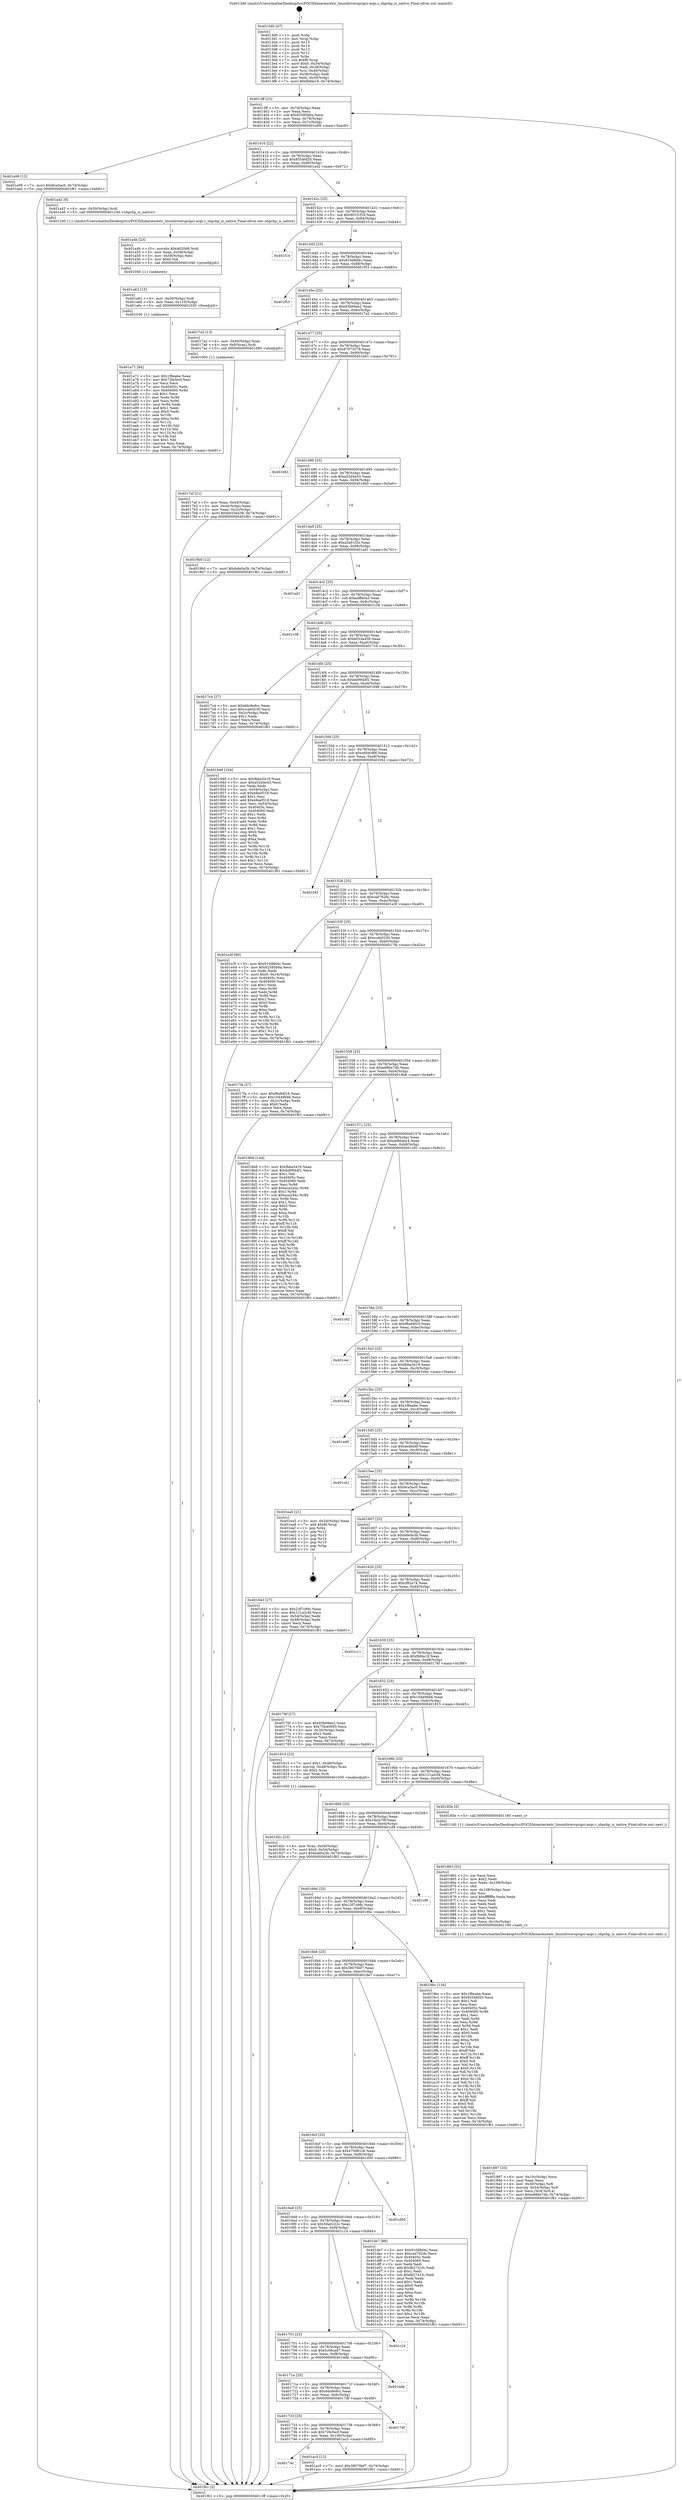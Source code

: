 digraph "0x4013d0" {
  label = "0x4013d0 (/mnt/c/Users/mathe/Desktop/tcc/POCII/binaries/extr_linuxdriverspcipci-acpi.c_shpchp_is_native_Final-ollvm.out::main(0))"
  labelloc = "t"
  node[shape=record]

  Entry [label="",width=0.3,height=0.3,shape=circle,fillcolor=black,style=filled]
  "0x4013ff" [label="{
     0x4013ff [23]\l
     | [instrs]\l
     &nbsp;&nbsp;0x4013ff \<+3\>: mov -0x74(%rbp),%eax\l
     &nbsp;&nbsp;0x401402 \<+2\>: mov %eax,%ecx\l
     &nbsp;&nbsp;0x401404 \<+6\>: sub $0x82585b6a,%ecx\l
     &nbsp;&nbsp;0x40140a \<+3\>: mov %eax,-0x78(%rbp)\l
     &nbsp;&nbsp;0x40140d \<+3\>: mov %ecx,-0x7c(%rbp)\l
     &nbsp;&nbsp;0x401410 \<+6\>: je 0000000000401e99 \<main+0xac9\>\l
  }"]
  "0x401e99" [label="{
     0x401e99 [12]\l
     | [instrs]\l
     &nbsp;&nbsp;0x401e99 \<+7\>: movl $0x9ca5ac0,-0x74(%rbp)\l
     &nbsp;&nbsp;0x401ea0 \<+5\>: jmp 0000000000401f61 \<main+0xb91\>\l
  }"]
  "0x401416" [label="{
     0x401416 [22]\l
     | [instrs]\l
     &nbsp;&nbsp;0x401416 \<+5\>: jmp 000000000040141b \<main+0x4b\>\l
     &nbsp;&nbsp;0x40141b \<+3\>: mov -0x78(%rbp),%eax\l
     &nbsp;&nbsp;0x40141e \<+5\>: sub $0x85546f20,%eax\l
     &nbsp;&nbsp;0x401423 \<+3\>: mov %eax,-0x80(%rbp)\l
     &nbsp;&nbsp;0x401426 \<+6\>: je 0000000000401a42 \<main+0x672\>\l
  }"]
  Exit [label="",width=0.3,height=0.3,shape=circle,fillcolor=black,style=filled,peripheries=2]
  "0x401a42" [label="{
     0x401a42 [9]\l
     | [instrs]\l
     &nbsp;&nbsp;0x401a42 \<+4\>: mov -0x50(%rbp),%rdi\l
     &nbsp;&nbsp;0x401a46 \<+5\>: call 0000000000401240 \<shpchp_is_native\>\l
     | [calls]\l
     &nbsp;&nbsp;0x401240 \{1\} (/mnt/c/Users/mathe/Desktop/tcc/POCII/binaries/extr_linuxdriverspcipci-acpi.c_shpchp_is_native_Final-ollvm.out::shpchp_is_native)\l
  }"]
  "0x40142c" [label="{
     0x40142c [25]\l
     | [instrs]\l
     &nbsp;&nbsp;0x40142c \<+5\>: jmp 0000000000401431 \<main+0x61\>\l
     &nbsp;&nbsp;0x401431 \<+3\>: mov -0x78(%rbp),%eax\l
     &nbsp;&nbsp;0x401434 \<+5\>: sub $0x901f1f18,%eax\l
     &nbsp;&nbsp;0x401439 \<+6\>: mov %eax,-0x84(%rbp)\l
     &nbsp;&nbsp;0x40143f \<+6\>: je 0000000000401f14 \<main+0xb44\>\l
  }"]
  "0x40174c" [label="{
     0x40174c\l
  }", style=dashed]
  "0x401f14" [label="{
     0x401f14\l
  }", style=dashed]
  "0x401445" [label="{
     0x401445 [25]\l
     | [instrs]\l
     &nbsp;&nbsp;0x401445 \<+5\>: jmp 000000000040144a \<main+0x7a\>\l
     &nbsp;&nbsp;0x40144a \<+3\>: mov -0x78(%rbp),%eax\l
     &nbsp;&nbsp;0x40144d \<+5\>: sub $0x910d8d4c,%eax\l
     &nbsp;&nbsp;0x401452 \<+6\>: mov %eax,-0x88(%rbp)\l
     &nbsp;&nbsp;0x401458 \<+6\>: je 0000000000401f53 \<main+0xb83\>\l
  }"]
  "0x401ac5" [label="{
     0x401ac5 [12]\l
     | [instrs]\l
     &nbsp;&nbsp;0x401ac5 \<+7\>: movl $0x38076bf7,-0x74(%rbp)\l
     &nbsp;&nbsp;0x401acc \<+5\>: jmp 0000000000401f61 \<main+0xb91\>\l
  }"]
  "0x401f53" [label="{
     0x401f53\l
  }", style=dashed]
  "0x40145e" [label="{
     0x40145e [25]\l
     | [instrs]\l
     &nbsp;&nbsp;0x40145e \<+5\>: jmp 0000000000401463 \<main+0x93\>\l
     &nbsp;&nbsp;0x401463 \<+3\>: mov -0x78(%rbp),%eax\l
     &nbsp;&nbsp;0x401466 \<+5\>: sub $0x93b69ee2,%eax\l
     &nbsp;&nbsp;0x40146b \<+6\>: mov %eax,-0x8c(%rbp)\l
     &nbsp;&nbsp;0x401471 \<+6\>: je 00000000004017a2 \<main+0x3d2\>\l
  }"]
  "0x401733" [label="{
     0x401733 [25]\l
     | [instrs]\l
     &nbsp;&nbsp;0x401733 \<+5\>: jmp 0000000000401738 \<main+0x368\>\l
     &nbsp;&nbsp;0x401738 \<+3\>: mov -0x78(%rbp),%eax\l
     &nbsp;&nbsp;0x40173b \<+5\>: sub $0x72fe5ecf,%eax\l
     &nbsp;&nbsp;0x401740 \<+6\>: mov %eax,-0x100(%rbp)\l
     &nbsp;&nbsp;0x401746 \<+6\>: je 0000000000401ac5 \<main+0x6f5\>\l
  }"]
  "0x4017a2" [label="{
     0x4017a2 [13]\l
     | [instrs]\l
     &nbsp;&nbsp;0x4017a2 \<+4\>: mov -0x40(%rbp),%rax\l
     &nbsp;&nbsp;0x4017a6 \<+4\>: mov 0x8(%rax),%rdi\l
     &nbsp;&nbsp;0x4017aa \<+5\>: call 0000000000401060 \<atoi@plt\>\l
     | [calls]\l
     &nbsp;&nbsp;0x401060 \{1\} (unknown)\l
  }"]
  "0x401477" [label="{
     0x401477 [25]\l
     | [instrs]\l
     &nbsp;&nbsp;0x401477 \<+5\>: jmp 000000000040147c \<main+0xac\>\l
     &nbsp;&nbsp;0x40147c \<+3\>: mov -0x78(%rbp),%eax\l
     &nbsp;&nbsp;0x40147f \<+5\>: sub $0x97073279,%eax\l
     &nbsp;&nbsp;0x401484 \<+6\>: mov %eax,-0x90(%rbp)\l
     &nbsp;&nbsp;0x40148a \<+6\>: je 0000000000401b61 \<main+0x791\>\l
  }"]
  "0x4017df" [label="{
     0x4017df\l
  }", style=dashed]
  "0x401b61" [label="{
     0x401b61\l
  }", style=dashed]
  "0x401490" [label="{
     0x401490 [25]\l
     | [instrs]\l
     &nbsp;&nbsp;0x401490 \<+5\>: jmp 0000000000401495 \<main+0xc5\>\l
     &nbsp;&nbsp;0x401495 \<+3\>: mov -0x78(%rbp),%eax\l
     &nbsp;&nbsp;0x401498 \<+5\>: sub $0xa52d4e43,%eax\l
     &nbsp;&nbsp;0x40149d \<+6\>: mov %eax,-0x94(%rbp)\l
     &nbsp;&nbsp;0x4014a3 \<+6\>: je 00000000004019b0 \<main+0x5e0\>\l
  }"]
  "0x40171a" [label="{
     0x40171a [25]\l
     | [instrs]\l
     &nbsp;&nbsp;0x40171a \<+5\>: jmp 000000000040171f \<main+0x34f\>\l
     &nbsp;&nbsp;0x40171f \<+3\>: mov -0x78(%rbp),%eax\l
     &nbsp;&nbsp;0x401722 \<+5\>: sub $0x6dc8e9cc,%eax\l
     &nbsp;&nbsp;0x401727 \<+6\>: mov %eax,-0xfc(%rbp)\l
     &nbsp;&nbsp;0x40172d \<+6\>: je 00000000004017df \<main+0x40f\>\l
  }"]
  "0x4019b0" [label="{
     0x4019b0 [12]\l
     | [instrs]\l
     &nbsp;&nbsp;0x4019b0 \<+7\>: movl $0xbde0a3b,-0x74(%rbp)\l
     &nbsp;&nbsp;0x4019b7 \<+5\>: jmp 0000000000401f61 \<main+0xb91\>\l
  }"]
  "0x4014a9" [label="{
     0x4014a9 [25]\l
     | [instrs]\l
     &nbsp;&nbsp;0x4014a9 \<+5\>: jmp 00000000004014ae \<main+0xde\>\l
     &nbsp;&nbsp;0x4014ae \<+3\>: mov -0x78(%rbp),%eax\l
     &nbsp;&nbsp;0x4014b1 \<+5\>: sub $0xa5a91f2e,%eax\l
     &nbsp;&nbsp;0x4014b6 \<+6\>: mov %eax,-0x98(%rbp)\l
     &nbsp;&nbsp;0x4014bc \<+6\>: je 0000000000401ad1 \<main+0x701\>\l
  }"]
  "0x401ddb" [label="{
     0x401ddb\l
  }", style=dashed]
  "0x401ad1" [label="{
     0x401ad1\l
  }", style=dashed]
  "0x4014c2" [label="{
     0x4014c2 [25]\l
     | [instrs]\l
     &nbsp;&nbsp;0x4014c2 \<+5\>: jmp 00000000004014c7 \<main+0xf7\>\l
     &nbsp;&nbsp;0x4014c7 \<+3\>: mov -0x78(%rbp),%eax\l
     &nbsp;&nbsp;0x4014ca \<+5\>: sub $0xaeffa0a3,%eax\l
     &nbsp;&nbsp;0x4014cf \<+6\>: mov %eax,-0x9c(%rbp)\l
     &nbsp;&nbsp;0x4014d5 \<+6\>: je 0000000000401c38 \<main+0x868\>\l
  }"]
  "0x401701" [label="{
     0x401701 [25]\l
     | [instrs]\l
     &nbsp;&nbsp;0x401701 \<+5\>: jmp 0000000000401706 \<main+0x336\>\l
     &nbsp;&nbsp;0x401706 \<+3\>: mov -0x78(%rbp),%eax\l
     &nbsp;&nbsp;0x401709 \<+5\>: sub $0x5c08cad7,%eax\l
     &nbsp;&nbsp;0x40170e \<+6\>: mov %eax,-0xf8(%rbp)\l
     &nbsp;&nbsp;0x401714 \<+6\>: je 0000000000401ddb \<main+0xa0b\>\l
  }"]
  "0x401c38" [label="{
     0x401c38\l
  }", style=dashed]
  "0x4014db" [label="{
     0x4014db [25]\l
     | [instrs]\l
     &nbsp;&nbsp;0x4014db \<+5\>: jmp 00000000004014e0 \<main+0x110\>\l
     &nbsp;&nbsp;0x4014e0 \<+3\>: mov -0x78(%rbp),%eax\l
     &nbsp;&nbsp;0x4014e3 \<+5\>: sub $0xb033e438,%eax\l
     &nbsp;&nbsp;0x4014e8 \<+6\>: mov %eax,-0xa0(%rbp)\l
     &nbsp;&nbsp;0x4014ee \<+6\>: je 00000000004017c4 \<main+0x3f4\>\l
  }"]
  "0x401c1d" [label="{
     0x401c1d\l
  }", style=dashed]
  "0x4017c4" [label="{
     0x4017c4 [27]\l
     | [instrs]\l
     &nbsp;&nbsp;0x4017c4 \<+5\>: mov $0x6dc8e9cc,%eax\l
     &nbsp;&nbsp;0x4017c9 \<+5\>: mov $0xccab0230,%ecx\l
     &nbsp;&nbsp;0x4017ce \<+3\>: mov -0x2c(%rbp),%edx\l
     &nbsp;&nbsp;0x4017d1 \<+3\>: cmp $0x1,%edx\l
     &nbsp;&nbsp;0x4017d4 \<+3\>: cmovl %ecx,%eax\l
     &nbsp;&nbsp;0x4017d7 \<+3\>: mov %eax,-0x74(%rbp)\l
     &nbsp;&nbsp;0x4017da \<+5\>: jmp 0000000000401f61 \<main+0xb91\>\l
  }"]
  "0x4014f4" [label="{
     0x4014f4 [25]\l
     | [instrs]\l
     &nbsp;&nbsp;0x4014f4 \<+5\>: jmp 00000000004014f9 \<main+0x129\>\l
     &nbsp;&nbsp;0x4014f9 \<+3\>: mov -0x78(%rbp),%eax\l
     &nbsp;&nbsp;0x4014fc \<+5\>: sub $0xbd994df1,%eax\l
     &nbsp;&nbsp;0x401501 \<+6\>: mov %eax,-0xa4(%rbp)\l
     &nbsp;&nbsp;0x401507 \<+6\>: je 0000000000401948 \<main+0x578\>\l
  }"]
  "0x4016e8" [label="{
     0x4016e8 [25]\l
     | [instrs]\l
     &nbsp;&nbsp;0x4016e8 \<+5\>: jmp 00000000004016ed \<main+0x31d\>\l
     &nbsp;&nbsp;0x4016ed \<+3\>: mov -0x78(%rbp),%eax\l
     &nbsp;&nbsp;0x4016f0 \<+5\>: sub $0x58a0222c,%eax\l
     &nbsp;&nbsp;0x4016f5 \<+6\>: mov %eax,-0xf4(%rbp)\l
     &nbsp;&nbsp;0x4016fb \<+6\>: je 0000000000401c1d \<main+0x84d\>\l
  }"]
  "0x401948" [label="{
     0x401948 [104]\l
     | [instrs]\l
     &nbsp;&nbsp;0x401948 \<+5\>: mov $0xfbba3419,%eax\l
     &nbsp;&nbsp;0x40194d \<+5\>: mov $0xa52d4e43,%ecx\l
     &nbsp;&nbsp;0x401952 \<+2\>: xor %edx,%edx\l
     &nbsp;&nbsp;0x401954 \<+3\>: mov -0x54(%rbp),%esi\l
     &nbsp;&nbsp;0x401957 \<+6\>: sub $0xe9eef318,%esi\l
     &nbsp;&nbsp;0x40195d \<+3\>: add $0x1,%esi\l
     &nbsp;&nbsp;0x401960 \<+6\>: add $0xe9eef318,%esi\l
     &nbsp;&nbsp;0x401966 \<+3\>: mov %esi,-0x54(%rbp)\l
     &nbsp;&nbsp;0x401969 \<+7\>: mov 0x40405c,%esi\l
     &nbsp;&nbsp;0x401970 \<+7\>: mov 0x404060,%edi\l
     &nbsp;&nbsp;0x401977 \<+3\>: sub $0x1,%edx\l
     &nbsp;&nbsp;0x40197a \<+3\>: mov %esi,%r8d\l
     &nbsp;&nbsp;0x40197d \<+3\>: add %edx,%r8d\l
     &nbsp;&nbsp;0x401980 \<+4\>: imul %r8d,%esi\l
     &nbsp;&nbsp;0x401984 \<+3\>: and $0x1,%esi\l
     &nbsp;&nbsp;0x401987 \<+3\>: cmp $0x0,%esi\l
     &nbsp;&nbsp;0x40198a \<+4\>: sete %r9b\l
     &nbsp;&nbsp;0x40198e \<+3\>: cmp $0xa,%edi\l
     &nbsp;&nbsp;0x401991 \<+4\>: setl %r10b\l
     &nbsp;&nbsp;0x401995 \<+3\>: mov %r9b,%r11b\l
     &nbsp;&nbsp;0x401998 \<+3\>: and %r10b,%r11b\l
     &nbsp;&nbsp;0x40199b \<+3\>: xor %r10b,%r9b\l
     &nbsp;&nbsp;0x40199e \<+3\>: or %r9b,%r11b\l
     &nbsp;&nbsp;0x4019a1 \<+4\>: test $0x1,%r11b\l
     &nbsp;&nbsp;0x4019a5 \<+3\>: cmovne %ecx,%eax\l
     &nbsp;&nbsp;0x4019a8 \<+3\>: mov %eax,-0x74(%rbp)\l
     &nbsp;&nbsp;0x4019ab \<+5\>: jmp 0000000000401f61 \<main+0xb91\>\l
  }"]
  "0x40150d" [label="{
     0x40150d [25]\l
     | [instrs]\l
     &nbsp;&nbsp;0x40150d \<+5\>: jmp 0000000000401512 \<main+0x142\>\l
     &nbsp;&nbsp;0x401512 \<+3\>: mov -0x78(%rbp),%eax\l
     &nbsp;&nbsp;0x401515 \<+5\>: sub $0xc684cf66,%eax\l
     &nbsp;&nbsp;0x40151a \<+6\>: mov %eax,-0xa8(%rbp)\l
     &nbsp;&nbsp;0x401520 \<+6\>: je 0000000000401f42 \<main+0xb72\>\l
  }"]
  "0x401d50" [label="{
     0x401d50\l
  }", style=dashed]
  "0x401f42" [label="{
     0x401f42\l
  }", style=dashed]
  "0x401526" [label="{
     0x401526 [25]\l
     | [instrs]\l
     &nbsp;&nbsp;0x401526 \<+5\>: jmp 000000000040152b \<main+0x15b\>\l
     &nbsp;&nbsp;0x40152b \<+3\>: mov -0x78(%rbp),%eax\l
     &nbsp;&nbsp;0x40152e \<+5\>: sub $0xcad782dc,%eax\l
     &nbsp;&nbsp;0x401533 \<+6\>: mov %eax,-0xac(%rbp)\l
     &nbsp;&nbsp;0x401539 \<+6\>: je 0000000000401e3f \<main+0xa6f\>\l
  }"]
  "0x4016cf" [label="{
     0x4016cf [25]\l
     | [instrs]\l
     &nbsp;&nbsp;0x4016cf \<+5\>: jmp 00000000004016d4 \<main+0x304\>\l
     &nbsp;&nbsp;0x4016d4 \<+3\>: mov -0x78(%rbp),%eax\l
     &nbsp;&nbsp;0x4016d7 \<+5\>: sub $0x475981c6,%eax\l
     &nbsp;&nbsp;0x4016dc \<+6\>: mov %eax,-0xf0(%rbp)\l
     &nbsp;&nbsp;0x4016e2 \<+6\>: je 0000000000401d50 \<main+0x980\>\l
  }"]
  "0x401e3f" [label="{
     0x401e3f [90]\l
     | [instrs]\l
     &nbsp;&nbsp;0x401e3f \<+5\>: mov $0x910d8d4c,%eax\l
     &nbsp;&nbsp;0x401e44 \<+5\>: mov $0x82585b6a,%ecx\l
     &nbsp;&nbsp;0x401e49 \<+2\>: xor %edx,%edx\l
     &nbsp;&nbsp;0x401e4b \<+7\>: movl $0x0,-0x34(%rbp)\l
     &nbsp;&nbsp;0x401e52 \<+7\>: mov 0x40405c,%esi\l
     &nbsp;&nbsp;0x401e59 \<+7\>: mov 0x404060,%edi\l
     &nbsp;&nbsp;0x401e60 \<+3\>: sub $0x1,%edx\l
     &nbsp;&nbsp;0x401e63 \<+3\>: mov %esi,%r8d\l
     &nbsp;&nbsp;0x401e66 \<+3\>: add %edx,%r8d\l
     &nbsp;&nbsp;0x401e69 \<+4\>: imul %r8d,%esi\l
     &nbsp;&nbsp;0x401e6d \<+3\>: and $0x1,%esi\l
     &nbsp;&nbsp;0x401e70 \<+3\>: cmp $0x0,%esi\l
     &nbsp;&nbsp;0x401e73 \<+4\>: sete %r9b\l
     &nbsp;&nbsp;0x401e77 \<+3\>: cmp $0xa,%edi\l
     &nbsp;&nbsp;0x401e7a \<+4\>: setl %r10b\l
     &nbsp;&nbsp;0x401e7e \<+3\>: mov %r9b,%r11b\l
     &nbsp;&nbsp;0x401e81 \<+3\>: and %r10b,%r11b\l
     &nbsp;&nbsp;0x401e84 \<+3\>: xor %r10b,%r9b\l
     &nbsp;&nbsp;0x401e87 \<+3\>: or %r9b,%r11b\l
     &nbsp;&nbsp;0x401e8a \<+4\>: test $0x1,%r11b\l
     &nbsp;&nbsp;0x401e8e \<+3\>: cmovne %ecx,%eax\l
     &nbsp;&nbsp;0x401e91 \<+3\>: mov %eax,-0x74(%rbp)\l
     &nbsp;&nbsp;0x401e94 \<+5\>: jmp 0000000000401f61 \<main+0xb91\>\l
  }"]
  "0x40153f" [label="{
     0x40153f [25]\l
     | [instrs]\l
     &nbsp;&nbsp;0x40153f \<+5\>: jmp 0000000000401544 \<main+0x174\>\l
     &nbsp;&nbsp;0x401544 \<+3\>: mov -0x78(%rbp),%eax\l
     &nbsp;&nbsp;0x401547 \<+5\>: sub $0xccab0230,%eax\l
     &nbsp;&nbsp;0x40154c \<+6\>: mov %eax,-0xb0(%rbp)\l
     &nbsp;&nbsp;0x401552 \<+6\>: je 00000000004017fa \<main+0x42a\>\l
  }"]
  "0x401de7" [label="{
     0x401de7 [88]\l
     | [instrs]\l
     &nbsp;&nbsp;0x401de7 \<+5\>: mov $0x910d8d4c,%eax\l
     &nbsp;&nbsp;0x401dec \<+5\>: mov $0xcad782dc,%ecx\l
     &nbsp;&nbsp;0x401df1 \<+7\>: mov 0x40405c,%edx\l
     &nbsp;&nbsp;0x401df8 \<+7\>: mov 0x404060,%esi\l
     &nbsp;&nbsp;0x401dff \<+2\>: mov %edx,%edi\l
     &nbsp;&nbsp;0x401e01 \<+6\>: add $0xfb2741fc,%edi\l
     &nbsp;&nbsp;0x401e07 \<+3\>: sub $0x1,%edi\l
     &nbsp;&nbsp;0x401e0a \<+6\>: sub $0xfb2741fc,%edi\l
     &nbsp;&nbsp;0x401e10 \<+3\>: imul %edi,%edx\l
     &nbsp;&nbsp;0x401e13 \<+3\>: and $0x1,%edx\l
     &nbsp;&nbsp;0x401e16 \<+3\>: cmp $0x0,%edx\l
     &nbsp;&nbsp;0x401e19 \<+4\>: sete %r8b\l
     &nbsp;&nbsp;0x401e1d \<+3\>: cmp $0xa,%esi\l
     &nbsp;&nbsp;0x401e20 \<+4\>: setl %r9b\l
     &nbsp;&nbsp;0x401e24 \<+3\>: mov %r8b,%r10b\l
     &nbsp;&nbsp;0x401e27 \<+3\>: and %r9b,%r10b\l
     &nbsp;&nbsp;0x401e2a \<+3\>: xor %r9b,%r8b\l
     &nbsp;&nbsp;0x401e2d \<+3\>: or %r8b,%r10b\l
     &nbsp;&nbsp;0x401e30 \<+4\>: test $0x1,%r10b\l
     &nbsp;&nbsp;0x401e34 \<+3\>: cmovne %ecx,%eax\l
     &nbsp;&nbsp;0x401e37 \<+3\>: mov %eax,-0x74(%rbp)\l
     &nbsp;&nbsp;0x401e3a \<+5\>: jmp 0000000000401f61 \<main+0xb91\>\l
  }"]
  "0x4017fa" [label="{
     0x4017fa [27]\l
     | [instrs]\l
     &nbsp;&nbsp;0x4017fa \<+5\>: mov $0xf8a84f16,%eax\l
     &nbsp;&nbsp;0x4017ff \<+5\>: mov $0x10449bb6,%ecx\l
     &nbsp;&nbsp;0x401804 \<+3\>: mov -0x2c(%rbp),%edx\l
     &nbsp;&nbsp;0x401807 \<+3\>: cmp $0x0,%edx\l
     &nbsp;&nbsp;0x40180a \<+3\>: cmove %ecx,%eax\l
     &nbsp;&nbsp;0x40180d \<+3\>: mov %eax,-0x74(%rbp)\l
     &nbsp;&nbsp;0x401810 \<+5\>: jmp 0000000000401f61 \<main+0xb91\>\l
  }"]
  "0x401558" [label="{
     0x401558 [25]\l
     | [instrs]\l
     &nbsp;&nbsp;0x401558 \<+5\>: jmp 000000000040155d \<main+0x18d\>\l
     &nbsp;&nbsp;0x40155d \<+3\>: mov -0x78(%rbp),%eax\l
     &nbsp;&nbsp;0x401560 \<+5\>: sub $0xe88be7db,%eax\l
     &nbsp;&nbsp;0x401565 \<+6\>: mov %eax,-0xb4(%rbp)\l
     &nbsp;&nbsp;0x40156b \<+6\>: je 00000000004018b8 \<main+0x4e8\>\l
  }"]
  "0x401a71" [label="{
     0x401a71 [84]\l
     | [instrs]\l
     &nbsp;&nbsp;0x401a71 \<+5\>: mov $0x1f8eabe,%eax\l
     &nbsp;&nbsp;0x401a76 \<+5\>: mov $0x72fe5ecf,%esi\l
     &nbsp;&nbsp;0x401a7b \<+2\>: xor %ecx,%ecx\l
     &nbsp;&nbsp;0x401a7d \<+7\>: mov 0x40405c,%edx\l
     &nbsp;&nbsp;0x401a84 \<+8\>: mov 0x404060,%r8d\l
     &nbsp;&nbsp;0x401a8c \<+3\>: sub $0x1,%ecx\l
     &nbsp;&nbsp;0x401a8f \<+3\>: mov %edx,%r9d\l
     &nbsp;&nbsp;0x401a92 \<+3\>: add %ecx,%r9d\l
     &nbsp;&nbsp;0x401a95 \<+4\>: imul %r9d,%edx\l
     &nbsp;&nbsp;0x401a99 \<+3\>: and $0x1,%edx\l
     &nbsp;&nbsp;0x401a9c \<+3\>: cmp $0x0,%edx\l
     &nbsp;&nbsp;0x401a9f \<+4\>: sete %r10b\l
     &nbsp;&nbsp;0x401aa3 \<+4\>: cmp $0xa,%r8d\l
     &nbsp;&nbsp;0x401aa7 \<+4\>: setl %r11b\l
     &nbsp;&nbsp;0x401aab \<+3\>: mov %r10b,%bl\l
     &nbsp;&nbsp;0x401aae \<+3\>: and %r11b,%bl\l
     &nbsp;&nbsp;0x401ab1 \<+3\>: xor %r11b,%r10b\l
     &nbsp;&nbsp;0x401ab4 \<+3\>: or %r10b,%bl\l
     &nbsp;&nbsp;0x401ab7 \<+3\>: test $0x1,%bl\l
     &nbsp;&nbsp;0x401aba \<+3\>: cmovne %esi,%eax\l
     &nbsp;&nbsp;0x401abd \<+3\>: mov %eax,-0x74(%rbp)\l
     &nbsp;&nbsp;0x401ac0 \<+5\>: jmp 0000000000401f61 \<main+0xb91\>\l
  }"]
  "0x4018b8" [label="{
     0x4018b8 [144]\l
     | [instrs]\l
     &nbsp;&nbsp;0x4018b8 \<+5\>: mov $0xfbba3419,%eax\l
     &nbsp;&nbsp;0x4018bd \<+5\>: mov $0xbd994df1,%ecx\l
     &nbsp;&nbsp;0x4018c2 \<+2\>: mov $0x1,%dl\l
     &nbsp;&nbsp;0x4018c4 \<+7\>: mov 0x40405c,%esi\l
     &nbsp;&nbsp;0x4018cb \<+7\>: mov 0x404060,%edi\l
     &nbsp;&nbsp;0x4018d2 \<+3\>: mov %esi,%r8d\l
     &nbsp;&nbsp;0x4018d5 \<+7\>: add $0xeca244c,%r8d\l
     &nbsp;&nbsp;0x4018dc \<+4\>: sub $0x1,%r8d\l
     &nbsp;&nbsp;0x4018e0 \<+7\>: sub $0xeca244c,%r8d\l
     &nbsp;&nbsp;0x4018e7 \<+4\>: imul %r8d,%esi\l
     &nbsp;&nbsp;0x4018eb \<+3\>: and $0x1,%esi\l
     &nbsp;&nbsp;0x4018ee \<+3\>: cmp $0x0,%esi\l
     &nbsp;&nbsp;0x4018f1 \<+4\>: sete %r9b\l
     &nbsp;&nbsp;0x4018f5 \<+3\>: cmp $0xa,%edi\l
     &nbsp;&nbsp;0x4018f8 \<+4\>: setl %r10b\l
     &nbsp;&nbsp;0x4018fc \<+3\>: mov %r9b,%r11b\l
     &nbsp;&nbsp;0x4018ff \<+4\>: xor $0xff,%r11b\l
     &nbsp;&nbsp;0x401903 \<+3\>: mov %r10b,%bl\l
     &nbsp;&nbsp;0x401906 \<+3\>: xor $0xff,%bl\l
     &nbsp;&nbsp;0x401909 \<+3\>: xor $0x1,%dl\l
     &nbsp;&nbsp;0x40190c \<+3\>: mov %r11b,%r14b\l
     &nbsp;&nbsp;0x40190f \<+4\>: and $0xff,%r14b\l
     &nbsp;&nbsp;0x401913 \<+3\>: and %dl,%r9b\l
     &nbsp;&nbsp;0x401916 \<+3\>: mov %bl,%r15b\l
     &nbsp;&nbsp;0x401919 \<+4\>: and $0xff,%r15b\l
     &nbsp;&nbsp;0x40191d \<+3\>: and %dl,%r10b\l
     &nbsp;&nbsp;0x401920 \<+3\>: or %r9b,%r14b\l
     &nbsp;&nbsp;0x401923 \<+3\>: or %r10b,%r15b\l
     &nbsp;&nbsp;0x401926 \<+3\>: xor %r15b,%r14b\l
     &nbsp;&nbsp;0x401929 \<+3\>: or %bl,%r11b\l
     &nbsp;&nbsp;0x40192c \<+4\>: xor $0xff,%r11b\l
     &nbsp;&nbsp;0x401930 \<+3\>: or $0x1,%dl\l
     &nbsp;&nbsp;0x401933 \<+3\>: and %dl,%r11b\l
     &nbsp;&nbsp;0x401936 \<+3\>: or %r11b,%r14b\l
     &nbsp;&nbsp;0x401939 \<+4\>: test $0x1,%r14b\l
     &nbsp;&nbsp;0x40193d \<+3\>: cmovne %ecx,%eax\l
     &nbsp;&nbsp;0x401940 \<+3\>: mov %eax,-0x74(%rbp)\l
     &nbsp;&nbsp;0x401943 \<+5\>: jmp 0000000000401f61 \<main+0xb91\>\l
  }"]
  "0x401571" [label="{
     0x401571 [25]\l
     | [instrs]\l
     &nbsp;&nbsp;0x401571 \<+5\>: jmp 0000000000401576 \<main+0x1a6\>\l
     &nbsp;&nbsp;0x401576 \<+3\>: mov -0x78(%rbp),%eax\l
     &nbsp;&nbsp;0x401579 \<+5\>: sub $0xeb80dac4,%eax\l
     &nbsp;&nbsp;0x40157e \<+6\>: mov %eax,-0xb8(%rbp)\l
     &nbsp;&nbsp;0x401584 \<+6\>: je 0000000000401c92 \<main+0x8c2\>\l
  }"]
  "0x401a62" [label="{
     0x401a62 [15]\l
     | [instrs]\l
     &nbsp;&nbsp;0x401a62 \<+4\>: mov -0x50(%rbp),%rdi\l
     &nbsp;&nbsp;0x401a66 \<+6\>: mov %eax,-0x110(%rbp)\l
     &nbsp;&nbsp;0x401a6c \<+5\>: call 0000000000401030 \<free@plt\>\l
     | [calls]\l
     &nbsp;&nbsp;0x401030 \{1\} (unknown)\l
  }"]
  "0x401c92" [label="{
     0x401c92\l
  }", style=dashed]
  "0x40158a" [label="{
     0x40158a [25]\l
     | [instrs]\l
     &nbsp;&nbsp;0x40158a \<+5\>: jmp 000000000040158f \<main+0x1bf\>\l
     &nbsp;&nbsp;0x40158f \<+3\>: mov -0x78(%rbp),%eax\l
     &nbsp;&nbsp;0x401592 \<+5\>: sub $0xf8a84f16,%eax\l
     &nbsp;&nbsp;0x401597 \<+6\>: mov %eax,-0xbc(%rbp)\l
     &nbsp;&nbsp;0x40159d \<+6\>: je 0000000000401cec \<main+0x91c\>\l
  }"]
  "0x401a4b" [label="{
     0x401a4b [23]\l
     | [instrs]\l
     &nbsp;&nbsp;0x401a4b \<+10\>: movabs $0x4020d6,%rdi\l
     &nbsp;&nbsp;0x401a55 \<+3\>: mov %eax,-0x58(%rbp)\l
     &nbsp;&nbsp;0x401a58 \<+3\>: mov -0x58(%rbp),%esi\l
     &nbsp;&nbsp;0x401a5b \<+2\>: mov $0x0,%al\l
     &nbsp;&nbsp;0x401a5d \<+5\>: call 0000000000401040 \<printf@plt\>\l
     | [calls]\l
     &nbsp;&nbsp;0x401040 \{1\} (unknown)\l
  }"]
  "0x401cec" [label="{
     0x401cec\l
  }", style=dashed]
  "0x4015a3" [label="{
     0x4015a3 [25]\l
     | [instrs]\l
     &nbsp;&nbsp;0x4015a3 \<+5\>: jmp 00000000004015a8 \<main+0x1d8\>\l
     &nbsp;&nbsp;0x4015a8 \<+3\>: mov -0x78(%rbp),%eax\l
     &nbsp;&nbsp;0x4015ab \<+5\>: sub $0xfbba3419,%eax\l
     &nbsp;&nbsp;0x4015b0 \<+6\>: mov %eax,-0xc0(%rbp)\l
     &nbsp;&nbsp;0x4015b6 \<+6\>: je 0000000000401eba \<main+0xaea\>\l
  }"]
  "0x4016b6" [label="{
     0x4016b6 [25]\l
     | [instrs]\l
     &nbsp;&nbsp;0x4016b6 \<+5\>: jmp 00000000004016bb \<main+0x2eb\>\l
     &nbsp;&nbsp;0x4016bb \<+3\>: mov -0x78(%rbp),%eax\l
     &nbsp;&nbsp;0x4016be \<+5\>: sub $0x38076bf7,%eax\l
     &nbsp;&nbsp;0x4016c3 \<+6\>: mov %eax,-0xec(%rbp)\l
     &nbsp;&nbsp;0x4016c9 \<+6\>: je 0000000000401de7 \<main+0xa17\>\l
  }"]
  "0x401eba" [label="{
     0x401eba\l
  }", style=dashed]
  "0x4015bc" [label="{
     0x4015bc [25]\l
     | [instrs]\l
     &nbsp;&nbsp;0x4015bc \<+5\>: jmp 00000000004015c1 \<main+0x1f1\>\l
     &nbsp;&nbsp;0x4015c1 \<+3\>: mov -0x78(%rbp),%eax\l
     &nbsp;&nbsp;0x4015c4 \<+5\>: sub $0x1f8eabe,%eax\l
     &nbsp;&nbsp;0x4015c9 \<+6\>: mov %eax,-0xc4(%rbp)\l
     &nbsp;&nbsp;0x4015cf \<+6\>: je 0000000000401ed9 \<main+0xb09\>\l
  }"]
  "0x4019bc" [label="{
     0x4019bc [134]\l
     | [instrs]\l
     &nbsp;&nbsp;0x4019bc \<+5\>: mov $0x1f8eabe,%eax\l
     &nbsp;&nbsp;0x4019c1 \<+5\>: mov $0x85546f20,%ecx\l
     &nbsp;&nbsp;0x4019c6 \<+2\>: mov $0x1,%dl\l
     &nbsp;&nbsp;0x4019c8 \<+2\>: xor %esi,%esi\l
     &nbsp;&nbsp;0x4019ca \<+7\>: mov 0x40405c,%edi\l
     &nbsp;&nbsp;0x4019d1 \<+8\>: mov 0x404060,%r8d\l
     &nbsp;&nbsp;0x4019d9 \<+3\>: sub $0x1,%esi\l
     &nbsp;&nbsp;0x4019dc \<+3\>: mov %edi,%r9d\l
     &nbsp;&nbsp;0x4019df \<+3\>: add %esi,%r9d\l
     &nbsp;&nbsp;0x4019e2 \<+4\>: imul %r9d,%edi\l
     &nbsp;&nbsp;0x4019e6 \<+3\>: and $0x1,%edi\l
     &nbsp;&nbsp;0x4019e9 \<+3\>: cmp $0x0,%edi\l
     &nbsp;&nbsp;0x4019ec \<+4\>: sete %r10b\l
     &nbsp;&nbsp;0x4019f0 \<+4\>: cmp $0xa,%r8d\l
     &nbsp;&nbsp;0x4019f4 \<+4\>: setl %r11b\l
     &nbsp;&nbsp;0x4019f8 \<+3\>: mov %r10b,%bl\l
     &nbsp;&nbsp;0x4019fb \<+3\>: xor $0xff,%bl\l
     &nbsp;&nbsp;0x4019fe \<+3\>: mov %r11b,%r14b\l
     &nbsp;&nbsp;0x401a01 \<+4\>: xor $0xff,%r14b\l
     &nbsp;&nbsp;0x401a05 \<+3\>: xor $0x0,%dl\l
     &nbsp;&nbsp;0x401a08 \<+3\>: mov %bl,%r15b\l
     &nbsp;&nbsp;0x401a0b \<+4\>: and $0x0,%r15b\l
     &nbsp;&nbsp;0x401a0f \<+3\>: and %dl,%r10b\l
     &nbsp;&nbsp;0x401a12 \<+3\>: mov %r14b,%r12b\l
     &nbsp;&nbsp;0x401a15 \<+4\>: and $0x0,%r12b\l
     &nbsp;&nbsp;0x401a19 \<+3\>: and %dl,%r11b\l
     &nbsp;&nbsp;0x401a1c \<+3\>: or %r10b,%r15b\l
     &nbsp;&nbsp;0x401a1f \<+3\>: or %r11b,%r12b\l
     &nbsp;&nbsp;0x401a22 \<+3\>: xor %r12b,%r15b\l
     &nbsp;&nbsp;0x401a25 \<+3\>: or %r14b,%bl\l
     &nbsp;&nbsp;0x401a28 \<+3\>: xor $0xff,%bl\l
     &nbsp;&nbsp;0x401a2b \<+3\>: or $0x0,%dl\l
     &nbsp;&nbsp;0x401a2e \<+2\>: and %dl,%bl\l
     &nbsp;&nbsp;0x401a30 \<+3\>: or %bl,%r15b\l
     &nbsp;&nbsp;0x401a33 \<+4\>: test $0x1,%r15b\l
     &nbsp;&nbsp;0x401a37 \<+3\>: cmovne %ecx,%eax\l
     &nbsp;&nbsp;0x401a3a \<+3\>: mov %eax,-0x74(%rbp)\l
     &nbsp;&nbsp;0x401a3d \<+5\>: jmp 0000000000401f61 \<main+0xb91\>\l
  }"]
  "0x401ed9" [label="{
     0x401ed9\l
  }", style=dashed]
  "0x4015d5" [label="{
     0x4015d5 [25]\l
     | [instrs]\l
     &nbsp;&nbsp;0x4015d5 \<+5\>: jmp 00000000004015da \<main+0x20a\>\l
     &nbsp;&nbsp;0x4015da \<+3\>: mov -0x78(%rbp),%eax\l
     &nbsp;&nbsp;0x4015dd \<+5\>: sub $0x4edbb4f,%eax\l
     &nbsp;&nbsp;0x4015e2 \<+6\>: mov %eax,-0xc8(%rbp)\l
     &nbsp;&nbsp;0x4015e8 \<+6\>: je 0000000000401cb1 \<main+0x8e1\>\l
  }"]
  "0x40169d" [label="{
     0x40169d [25]\l
     | [instrs]\l
     &nbsp;&nbsp;0x40169d \<+5\>: jmp 00000000004016a2 \<main+0x2d2\>\l
     &nbsp;&nbsp;0x4016a2 \<+3\>: mov -0x78(%rbp),%eax\l
     &nbsp;&nbsp;0x4016a5 \<+5\>: sub $0x23f7c99c,%eax\l
     &nbsp;&nbsp;0x4016aa \<+6\>: mov %eax,-0xe8(%rbp)\l
     &nbsp;&nbsp;0x4016b0 \<+6\>: je 00000000004019bc \<main+0x5ec\>\l
  }"]
  "0x401cb1" [label="{
     0x401cb1\l
  }", style=dashed]
  "0x4015ee" [label="{
     0x4015ee [25]\l
     | [instrs]\l
     &nbsp;&nbsp;0x4015ee \<+5\>: jmp 00000000004015f3 \<main+0x223\>\l
     &nbsp;&nbsp;0x4015f3 \<+3\>: mov -0x78(%rbp),%eax\l
     &nbsp;&nbsp;0x4015f6 \<+5\>: sub $0x9ca5ac0,%eax\l
     &nbsp;&nbsp;0x4015fb \<+6\>: mov %eax,-0xcc(%rbp)\l
     &nbsp;&nbsp;0x401601 \<+6\>: je 0000000000401ea5 \<main+0xad5\>\l
  }"]
  "0x401cf8" [label="{
     0x401cf8\l
  }", style=dashed]
  "0x401ea5" [label="{
     0x401ea5 [21]\l
     | [instrs]\l
     &nbsp;&nbsp;0x401ea5 \<+3\>: mov -0x34(%rbp),%eax\l
     &nbsp;&nbsp;0x401ea8 \<+7\>: add $0xf8,%rsp\l
     &nbsp;&nbsp;0x401eaf \<+1\>: pop %rbx\l
     &nbsp;&nbsp;0x401eb0 \<+2\>: pop %r12\l
     &nbsp;&nbsp;0x401eb2 \<+2\>: pop %r13\l
     &nbsp;&nbsp;0x401eb4 \<+2\>: pop %r14\l
     &nbsp;&nbsp;0x401eb6 \<+2\>: pop %r15\l
     &nbsp;&nbsp;0x401eb8 \<+1\>: pop %rbp\l
     &nbsp;&nbsp;0x401eb9 \<+1\>: ret\l
  }"]
  "0x401607" [label="{
     0x401607 [25]\l
     | [instrs]\l
     &nbsp;&nbsp;0x401607 \<+5\>: jmp 000000000040160c \<main+0x23c\>\l
     &nbsp;&nbsp;0x40160c \<+3\>: mov -0x78(%rbp),%eax\l
     &nbsp;&nbsp;0x40160f \<+5\>: sub $0xbde0a3b,%eax\l
     &nbsp;&nbsp;0x401614 \<+6\>: mov %eax,-0xd0(%rbp)\l
     &nbsp;&nbsp;0x40161a \<+6\>: je 0000000000401843 \<main+0x473\>\l
  }"]
  "0x401897" [label="{
     0x401897 [33]\l
     | [instrs]\l
     &nbsp;&nbsp;0x401897 \<+6\>: mov -0x10c(%rbp),%ecx\l
     &nbsp;&nbsp;0x40189d \<+3\>: imul %eax,%ecx\l
     &nbsp;&nbsp;0x4018a0 \<+4\>: mov -0x50(%rbp),%r8\l
     &nbsp;&nbsp;0x4018a4 \<+4\>: movslq -0x54(%rbp),%r9\l
     &nbsp;&nbsp;0x4018a8 \<+4\>: mov %ecx,(%r8,%r9,4)\l
     &nbsp;&nbsp;0x4018ac \<+7\>: movl $0xe88be7db,-0x74(%rbp)\l
     &nbsp;&nbsp;0x4018b3 \<+5\>: jmp 0000000000401f61 \<main+0xb91\>\l
  }"]
  "0x401843" [label="{
     0x401843 [27]\l
     | [instrs]\l
     &nbsp;&nbsp;0x401843 \<+5\>: mov $0x23f7c99c,%eax\l
     &nbsp;&nbsp;0x401848 \<+5\>: mov $0x121a2cf4,%ecx\l
     &nbsp;&nbsp;0x40184d \<+3\>: mov -0x54(%rbp),%edx\l
     &nbsp;&nbsp;0x401850 \<+3\>: cmp -0x48(%rbp),%edx\l
     &nbsp;&nbsp;0x401853 \<+3\>: cmovl %ecx,%eax\l
     &nbsp;&nbsp;0x401856 \<+3\>: mov %eax,-0x74(%rbp)\l
     &nbsp;&nbsp;0x401859 \<+5\>: jmp 0000000000401f61 \<main+0xb91\>\l
  }"]
  "0x401620" [label="{
     0x401620 [25]\l
     | [instrs]\l
     &nbsp;&nbsp;0x401620 \<+5\>: jmp 0000000000401625 \<main+0x255\>\l
     &nbsp;&nbsp;0x401625 \<+3\>: mov -0x78(%rbp),%eax\l
     &nbsp;&nbsp;0x401628 \<+5\>: sub $0xcf82a74,%eax\l
     &nbsp;&nbsp;0x40162d \<+6\>: mov %eax,-0xd4(%rbp)\l
     &nbsp;&nbsp;0x401633 \<+6\>: je 0000000000401c11 \<main+0x841\>\l
  }"]
  "0x401863" [label="{
     0x401863 [52]\l
     | [instrs]\l
     &nbsp;&nbsp;0x401863 \<+2\>: xor %ecx,%ecx\l
     &nbsp;&nbsp;0x401865 \<+5\>: mov $0x2,%edx\l
     &nbsp;&nbsp;0x40186a \<+6\>: mov %edx,-0x108(%rbp)\l
     &nbsp;&nbsp;0x401870 \<+1\>: cltd\l
     &nbsp;&nbsp;0x401871 \<+6\>: mov -0x108(%rbp),%esi\l
     &nbsp;&nbsp;0x401877 \<+2\>: idiv %esi\l
     &nbsp;&nbsp;0x401879 \<+6\>: imul $0xfffffffe,%edx,%edx\l
     &nbsp;&nbsp;0x40187f \<+2\>: mov %ecx,%edi\l
     &nbsp;&nbsp;0x401881 \<+2\>: sub %edx,%edi\l
     &nbsp;&nbsp;0x401883 \<+2\>: mov %ecx,%edx\l
     &nbsp;&nbsp;0x401885 \<+3\>: sub $0x1,%edx\l
     &nbsp;&nbsp;0x401888 \<+2\>: add %edx,%edi\l
     &nbsp;&nbsp;0x40188a \<+2\>: sub %edi,%ecx\l
     &nbsp;&nbsp;0x40188c \<+6\>: mov %ecx,-0x10c(%rbp)\l
     &nbsp;&nbsp;0x401892 \<+5\>: call 0000000000401160 \<next_i\>\l
     | [calls]\l
     &nbsp;&nbsp;0x401160 \{1\} (/mnt/c/Users/mathe/Desktop/tcc/POCII/binaries/extr_linuxdriverspcipci-acpi.c_shpchp_is_native_Final-ollvm.out::next_i)\l
  }"]
  "0x401c11" [label="{
     0x401c11\l
  }", style=dashed]
  "0x401639" [label="{
     0x401639 [25]\l
     | [instrs]\l
     &nbsp;&nbsp;0x401639 \<+5\>: jmp 000000000040163e \<main+0x26e\>\l
     &nbsp;&nbsp;0x40163e \<+3\>: mov -0x78(%rbp),%eax\l
     &nbsp;&nbsp;0x401641 \<+5\>: sub $0xfbfda19,%eax\l
     &nbsp;&nbsp;0x401646 \<+6\>: mov %eax,-0xd8(%rbp)\l
     &nbsp;&nbsp;0x40164c \<+6\>: je 000000000040176f \<main+0x39f\>\l
  }"]
  "0x401684" [label="{
     0x401684 [25]\l
     | [instrs]\l
     &nbsp;&nbsp;0x401684 \<+5\>: jmp 0000000000401689 \<main+0x2b9\>\l
     &nbsp;&nbsp;0x401689 \<+3\>: mov -0x78(%rbp),%eax\l
     &nbsp;&nbsp;0x40168c \<+5\>: sub $0x1facb79f,%eax\l
     &nbsp;&nbsp;0x401691 \<+6\>: mov %eax,-0xe4(%rbp)\l
     &nbsp;&nbsp;0x401697 \<+6\>: je 0000000000401cf8 \<main+0x928\>\l
  }"]
  "0x40176f" [label="{
     0x40176f [27]\l
     | [instrs]\l
     &nbsp;&nbsp;0x40176f \<+5\>: mov $0x93b69ee2,%eax\l
     &nbsp;&nbsp;0x401774 \<+5\>: mov $0x75b40093,%ecx\l
     &nbsp;&nbsp;0x401779 \<+3\>: mov -0x30(%rbp),%edx\l
     &nbsp;&nbsp;0x40177c \<+3\>: cmp $0x2,%edx\l
     &nbsp;&nbsp;0x40177f \<+3\>: cmovne %ecx,%eax\l
     &nbsp;&nbsp;0x401782 \<+3\>: mov %eax,-0x74(%rbp)\l
     &nbsp;&nbsp;0x401785 \<+5\>: jmp 0000000000401f61 \<main+0xb91\>\l
  }"]
  "0x401652" [label="{
     0x401652 [25]\l
     | [instrs]\l
     &nbsp;&nbsp;0x401652 \<+5\>: jmp 0000000000401657 \<main+0x287\>\l
     &nbsp;&nbsp;0x401657 \<+3\>: mov -0x78(%rbp),%eax\l
     &nbsp;&nbsp;0x40165a \<+5\>: sub $0x10449bb6,%eax\l
     &nbsp;&nbsp;0x40165f \<+6\>: mov %eax,-0xdc(%rbp)\l
     &nbsp;&nbsp;0x401665 \<+6\>: je 0000000000401815 \<main+0x445\>\l
  }"]
  "0x401f61" [label="{
     0x401f61 [5]\l
     | [instrs]\l
     &nbsp;&nbsp;0x401f61 \<+5\>: jmp 00000000004013ff \<main+0x2f\>\l
  }"]
  "0x4013d0" [label="{
     0x4013d0 [47]\l
     | [instrs]\l
     &nbsp;&nbsp;0x4013d0 \<+1\>: push %rbp\l
     &nbsp;&nbsp;0x4013d1 \<+3\>: mov %rsp,%rbp\l
     &nbsp;&nbsp;0x4013d4 \<+2\>: push %r15\l
     &nbsp;&nbsp;0x4013d6 \<+2\>: push %r14\l
     &nbsp;&nbsp;0x4013d8 \<+2\>: push %r13\l
     &nbsp;&nbsp;0x4013da \<+2\>: push %r12\l
     &nbsp;&nbsp;0x4013dc \<+1\>: push %rbx\l
     &nbsp;&nbsp;0x4013dd \<+7\>: sub $0xf8,%rsp\l
     &nbsp;&nbsp;0x4013e4 \<+7\>: movl $0x0,-0x34(%rbp)\l
     &nbsp;&nbsp;0x4013eb \<+3\>: mov %edi,-0x38(%rbp)\l
     &nbsp;&nbsp;0x4013ee \<+4\>: mov %rsi,-0x40(%rbp)\l
     &nbsp;&nbsp;0x4013f2 \<+3\>: mov -0x38(%rbp),%edi\l
     &nbsp;&nbsp;0x4013f5 \<+3\>: mov %edi,-0x30(%rbp)\l
     &nbsp;&nbsp;0x4013f8 \<+7\>: movl $0xfbfda19,-0x74(%rbp)\l
  }"]
  "0x4017af" [label="{
     0x4017af [21]\l
     | [instrs]\l
     &nbsp;&nbsp;0x4017af \<+3\>: mov %eax,-0x44(%rbp)\l
     &nbsp;&nbsp;0x4017b2 \<+3\>: mov -0x44(%rbp),%eax\l
     &nbsp;&nbsp;0x4017b5 \<+3\>: mov %eax,-0x2c(%rbp)\l
     &nbsp;&nbsp;0x4017b8 \<+7\>: movl $0xb033e438,-0x74(%rbp)\l
     &nbsp;&nbsp;0x4017bf \<+5\>: jmp 0000000000401f61 \<main+0xb91\>\l
  }"]
  "0x40185e" [label="{
     0x40185e [5]\l
     | [instrs]\l
     &nbsp;&nbsp;0x40185e \<+5\>: call 0000000000401160 \<next_i\>\l
     | [calls]\l
     &nbsp;&nbsp;0x401160 \{1\} (/mnt/c/Users/mathe/Desktop/tcc/POCII/binaries/extr_linuxdriverspcipci-acpi.c_shpchp_is_native_Final-ollvm.out::next_i)\l
  }"]
  "0x401815" [label="{
     0x401815 [23]\l
     | [instrs]\l
     &nbsp;&nbsp;0x401815 \<+7\>: movl $0x1,-0x48(%rbp)\l
     &nbsp;&nbsp;0x40181c \<+4\>: movslq -0x48(%rbp),%rax\l
     &nbsp;&nbsp;0x401820 \<+4\>: shl $0x2,%rax\l
     &nbsp;&nbsp;0x401824 \<+3\>: mov %rax,%rdi\l
     &nbsp;&nbsp;0x401827 \<+5\>: call 0000000000401050 \<malloc@plt\>\l
     | [calls]\l
     &nbsp;&nbsp;0x401050 \{1\} (unknown)\l
  }"]
  "0x40166b" [label="{
     0x40166b [25]\l
     | [instrs]\l
     &nbsp;&nbsp;0x40166b \<+5\>: jmp 0000000000401670 \<main+0x2a0\>\l
     &nbsp;&nbsp;0x401670 \<+3\>: mov -0x78(%rbp),%eax\l
     &nbsp;&nbsp;0x401673 \<+5\>: sub $0x121a2cf4,%eax\l
     &nbsp;&nbsp;0x401678 \<+6\>: mov %eax,-0xe0(%rbp)\l
     &nbsp;&nbsp;0x40167e \<+6\>: je 000000000040185e \<main+0x48e\>\l
  }"]
  "0x40182c" [label="{
     0x40182c [23]\l
     | [instrs]\l
     &nbsp;&nbsp;0x40182c \<+4\>: mov %rax,-0x50(%rbp)\l
     &nbsp;&nbsp;0x401830 \<+7\>: movl $0x0,-0x54(%rbp)\l
     &nbsp;&nbsp;0x401837 \<+7\>: movl $0xbde0a3b,-0x74(%rbp)\l
     &nbsp;&nbsp;0x40183e \<+5\>: jmp 0000000000401f61 \<main+0xb91\>\l
  }"]
  Entry -> "0x4013d0" [label=" 1"]
  "0x4013ff" -> "0x401e99" [label=" 1"]
  "0x4013ff" -> "0x401416" [label=" 17"]
  "0x401ea5" -> Exit [label=" 1"]
  "0x401416" -> "0x401a42" [label=" 1"]
  "0x401416" -> "0x40142c" [label=" 16"]
  "0x401e99" -> "0x401f61" [label=" 1"]
  "0x40142c" -> "0x401f14" [label=" 0"]
  "0x40142c" -> "0x401445" [label=" 16"]
  "0x401e3f" -> "0x401f61" [label=" 1"]
  "0x401445" -> "0x401f53" [label=" 0"]
  "0x401445" -> "0x40145e" [label=" 16"]
  "0x401de7" -> "0x401f61" [label=" 1"]
  "0x40145e" -> "0x4017a2" [label=" 1"]
  "0x40145e" -> "0x401477" [label=" 15"]
  "0x401733" -> "0x40174c" [label=" 0"]
  "0x401477" -> "0x401b61" [label=" 0"]
  "0x401477" -> "0x401490" [label=" 15"]
  "0x401733" -> "0x401ac5" [label=" 1"]
  "0x401490" -> "0x4019b0" [label=" 1"]
  "0x401490" -> "0x4014a9" [label=" 14"]
  "0x40171a" -> "0x401733" [label=" 1"]
  "0x4014a9" -> "0x401ad1" [label=" 0"]
  "0x4014a9" -> "0x4014c2" [label=" 14"]
  "0x40171a" -> "0x4017df" [label=" 0"]
  "0x4014c2" -> "0x401c38" [label=" 0"]
  "0x4014c2" -> "0x4014db" [label=" 14"]
  "0x401701" -> "0x40171a" [label=" 1"]
  "0x4014db" -> "0x4017c4" [label=" 1"]
  "0x4014db" -> "0x4014f4" [label=" 13"]
  "0x401701" -> "0x401ddb" [label=" 0"]
  "0x4014f4" -> "0x401948" [label=" 1"]
  "0x4014f4" -> "0x40150d" [label=" 12"]
  "0x4016e8" -> "0x401701" [label=" 1"]
  "0x40150d" -> "0x401f42" [label=" 0"]
  "0x40150d" -> "0x401526" [label=" 12"]
  "0x4016e8" -> "0x401c1d" [label=" 0"]
  "0x401526" -> "0x401e3f" [label=" 1"]
  "0x401526" -> "0x40153f" [label=" 11"]
  "0x4016cf" -> "0x4016e8" [label=" 1"]
  "0x40153f" -> "0x4017fa" [label=" 1"]
  "0x40153f" -> "0x401558" [label=" 10"]
  "0x4016cf" -> "0x401d50" [label=" 0"]
  "0x401558" -> "0x4018b8" [label=" 1"]
  "0x401558" -> "0x401571" [label=" 9"]
  "0x4016b6" -> "0x4016cf" [label=" 1"]
  "0x401571" -> "0x401c92" [label=" 0"]
  "0x401571" -> "0x40158a" [label=" 9"]
  "0x4016b6" -> "0x401de7" [label=" 1"]
  "0x40158a" -> "0x401cec" [label=" 0"]
  "0x40158a" -> "0x4015a3" [label=" 9"]
  "0x401ac5" -> "0x401f61" [label=" 1"]
  "0x4015a3" -> "0x401eba" [label=" 0"]
  "0x4015a3" -> "0x4015bc" [label=" 9"]
  "0x401a71" -> "0x401f61" [label=" 1"]
  "0x4015bc" -> "0x401ed9" [label=" 0"]
  "0x4015bc" -> "0x4015d5" [label=" 9"]
  "0x401a62" -> "0x401a71" [label=" 1"]
  "0x4015d5" -> "0x401cb1" [label=" 0"]
  "0x4015d5" -> "0x4015ee" [label=" 9"]
  "0x401a42" -> "0x401a4b" [label=" 1"]
  "0x4015ee" -> "0x401ea5" [label=" 1"]
  "0x4015ee" -> "0x401607" [label=" 8"]
  "0x4019bc" -> "0x401f61" [label=" 1"]
  "0x401607" -> "0x401843" [label=" 2"]
  "0x401607" -> "0x401620" [label=" 6"]
  "0x40169d" -> "0x4019bc" [label=" 1"]
  "0x401620" -> "0x401c11" [label=" 0"]
  "0x401620" -> "0x401639" [label=" 6"]
  "0x401a4b" -> "0x401a62" [label=" 1"]
  "0x401639" -> "0x40176f" [label=" 1"]
  "0x401639" -> "0x401652" [label=" 5"]
  "0x40176f" -> "0x401f61" [label=" 1"]
  "0x4013d0" -> "0x4013ff" [label=" 1"]
  "0x401f61" -> "0x4013ff" [label=" 17"]
  "0x4017a2" -> "0x4017af" [label=" 1"]
  "0x4017af" -> "0x401f61" [label=" 1"]
  "0x4017c4" -> "0x401f61" [label=" 1"]
  "0x4017fa" -> "0x401f61" [label=" 1"]
  "0x401684" -> "0x40169d" [label=" 3"]
  "0x401652" -> "0x401815" [label=" 1"]
  "0x401652" -> "0x40166b" [label=" 4"]
  "0x401815" -> "0x40182c" [label=" 1"]
  "0x40182c" -> "0x401f61" [label=" 1"]
  "0x401843" -> "0x401f61" [label=" 2"]
  "0x401684" -> "0x401cf8" [label=" 0"]
  "0x40166b" -> "0x40185e" [label=" 1"]
  "0x40166b" -> "0x401684" [label=" 3"]
  "0x40185e" -> "0x401863" [label=" 1"]
  "0x401863" -> "0x401897" [label=" 1"]
  "0x401897" -> "0x401f61" [label=" 1"]
  "0x4018b8" -> "0x401f61" [label=" 1"]
  "0x401948" -> "0x401f61" [label=" 1"]
  "0x4019b0" -> "0x401f61" [label=" 1"]
  "0x40169d" -> "0x4016b6" [label=" 2"]
}
